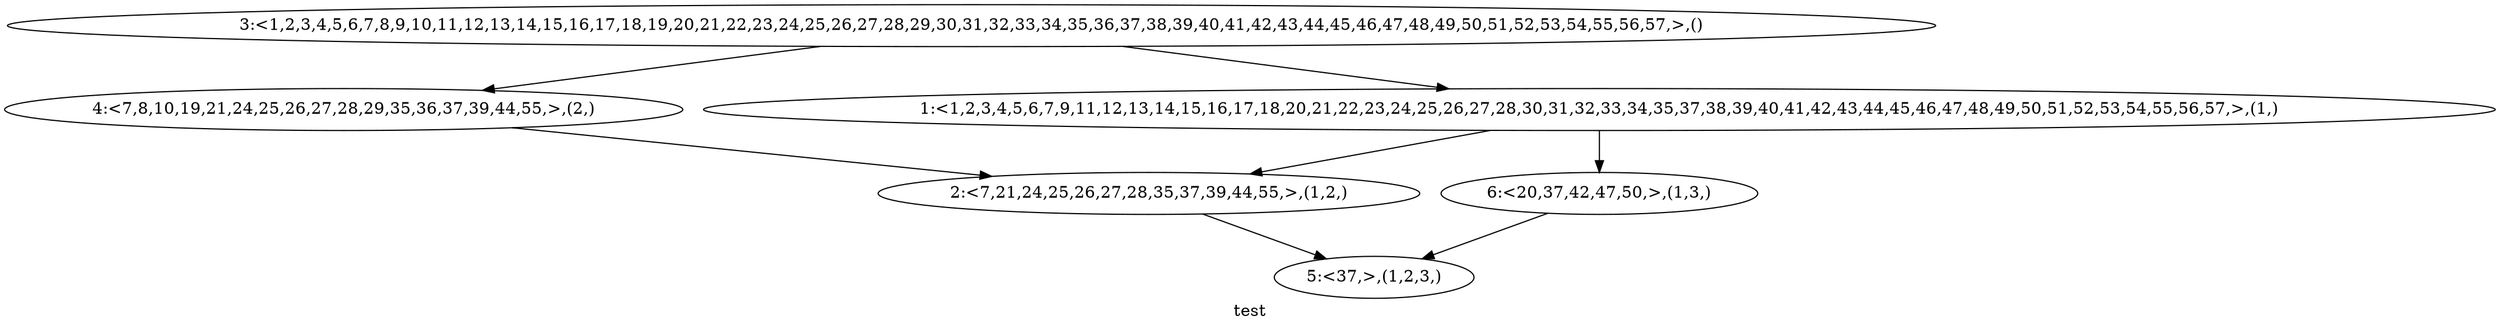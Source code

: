 digraph { 
	label = "test"
	"1:<1,2,3,4,5,6,7,9,11,12,13,14,15,16,17,18,20,21,22,23,24,25,26,27,28,30,31,32,33,34,35,37,38,39,40,41,42,43,44,45,46,47,48,49,50,51,52,53,54,55,56,57,>,(1,)" -> "2:<7,21,24,25,26,27,28,35,37,39,44,55,>,(1,2,)" ;
	"3:<1,2,3,4,5,6,7,8,9,10,11,12,13,14,15,16,17,18,19,20,21,22,23,24,25,26,27,28,29,30,31,32,33,34,35,36,37,38,39,40,41,42,43,44,45,46,47,48,49,50,51,52,53,54,55,56,57,>,()" -> "1:<1,2,3,4,5,6,7,9,11,12,13,14,15,16,17,18,20,21,22,23,24,25,26,27,28,30,31,32,33,34,35,37,38,39,40,41,42,43,44,45,46,47,48,49,50,51,52,53,54,55,56,57,>,(1,)" ;
	"4:<7,8,10,19,21,24,25,26,27,28,29,35,36,37,39,44,55,>,(2,)" -> "2:<7,21,24,25,26,27,28,35,37,39,44,55,>,(1,2,)" ;
	"3:<1,2,3,4,5,6,7,8,9,10,11,12,13,14,15,16,17,18,19,20,21,22,23,24,25,26,27,28,29,30,31,32,33,34,35,36,37,38,39,40,41,42,43,44,45,46,47,48,49,50,51,52,53,54,55,56,57,>,()" -> "4:<7,8,10,19,21,24,25,26,27,28,29,35,36,37,39,44,55,>,(2,)" ;
	"2:<7,21,24,25,26,27,28,35,37,39,44,55,>,(1,2,)" -> "5:<37,>,(1,2,3,)" ;
	"6:<20,37,42,47,50,>,(1,3,)" -> "5:<37,>,(1,2,3,)" ;
	"1:<1,2,3,4,5,6,7,9,11,12,13,14,15,16,17,18,20,21,22,23,24,25,26,27,28,30,31,32,33,34,35,37,38,39,40,41,42,43,44,45,46,47,48,49,50,51,52,53,54,55,56,57,>,(1,)" -> "6:<20,37,42,47,50,>,(1,3,)" ;
	
}
